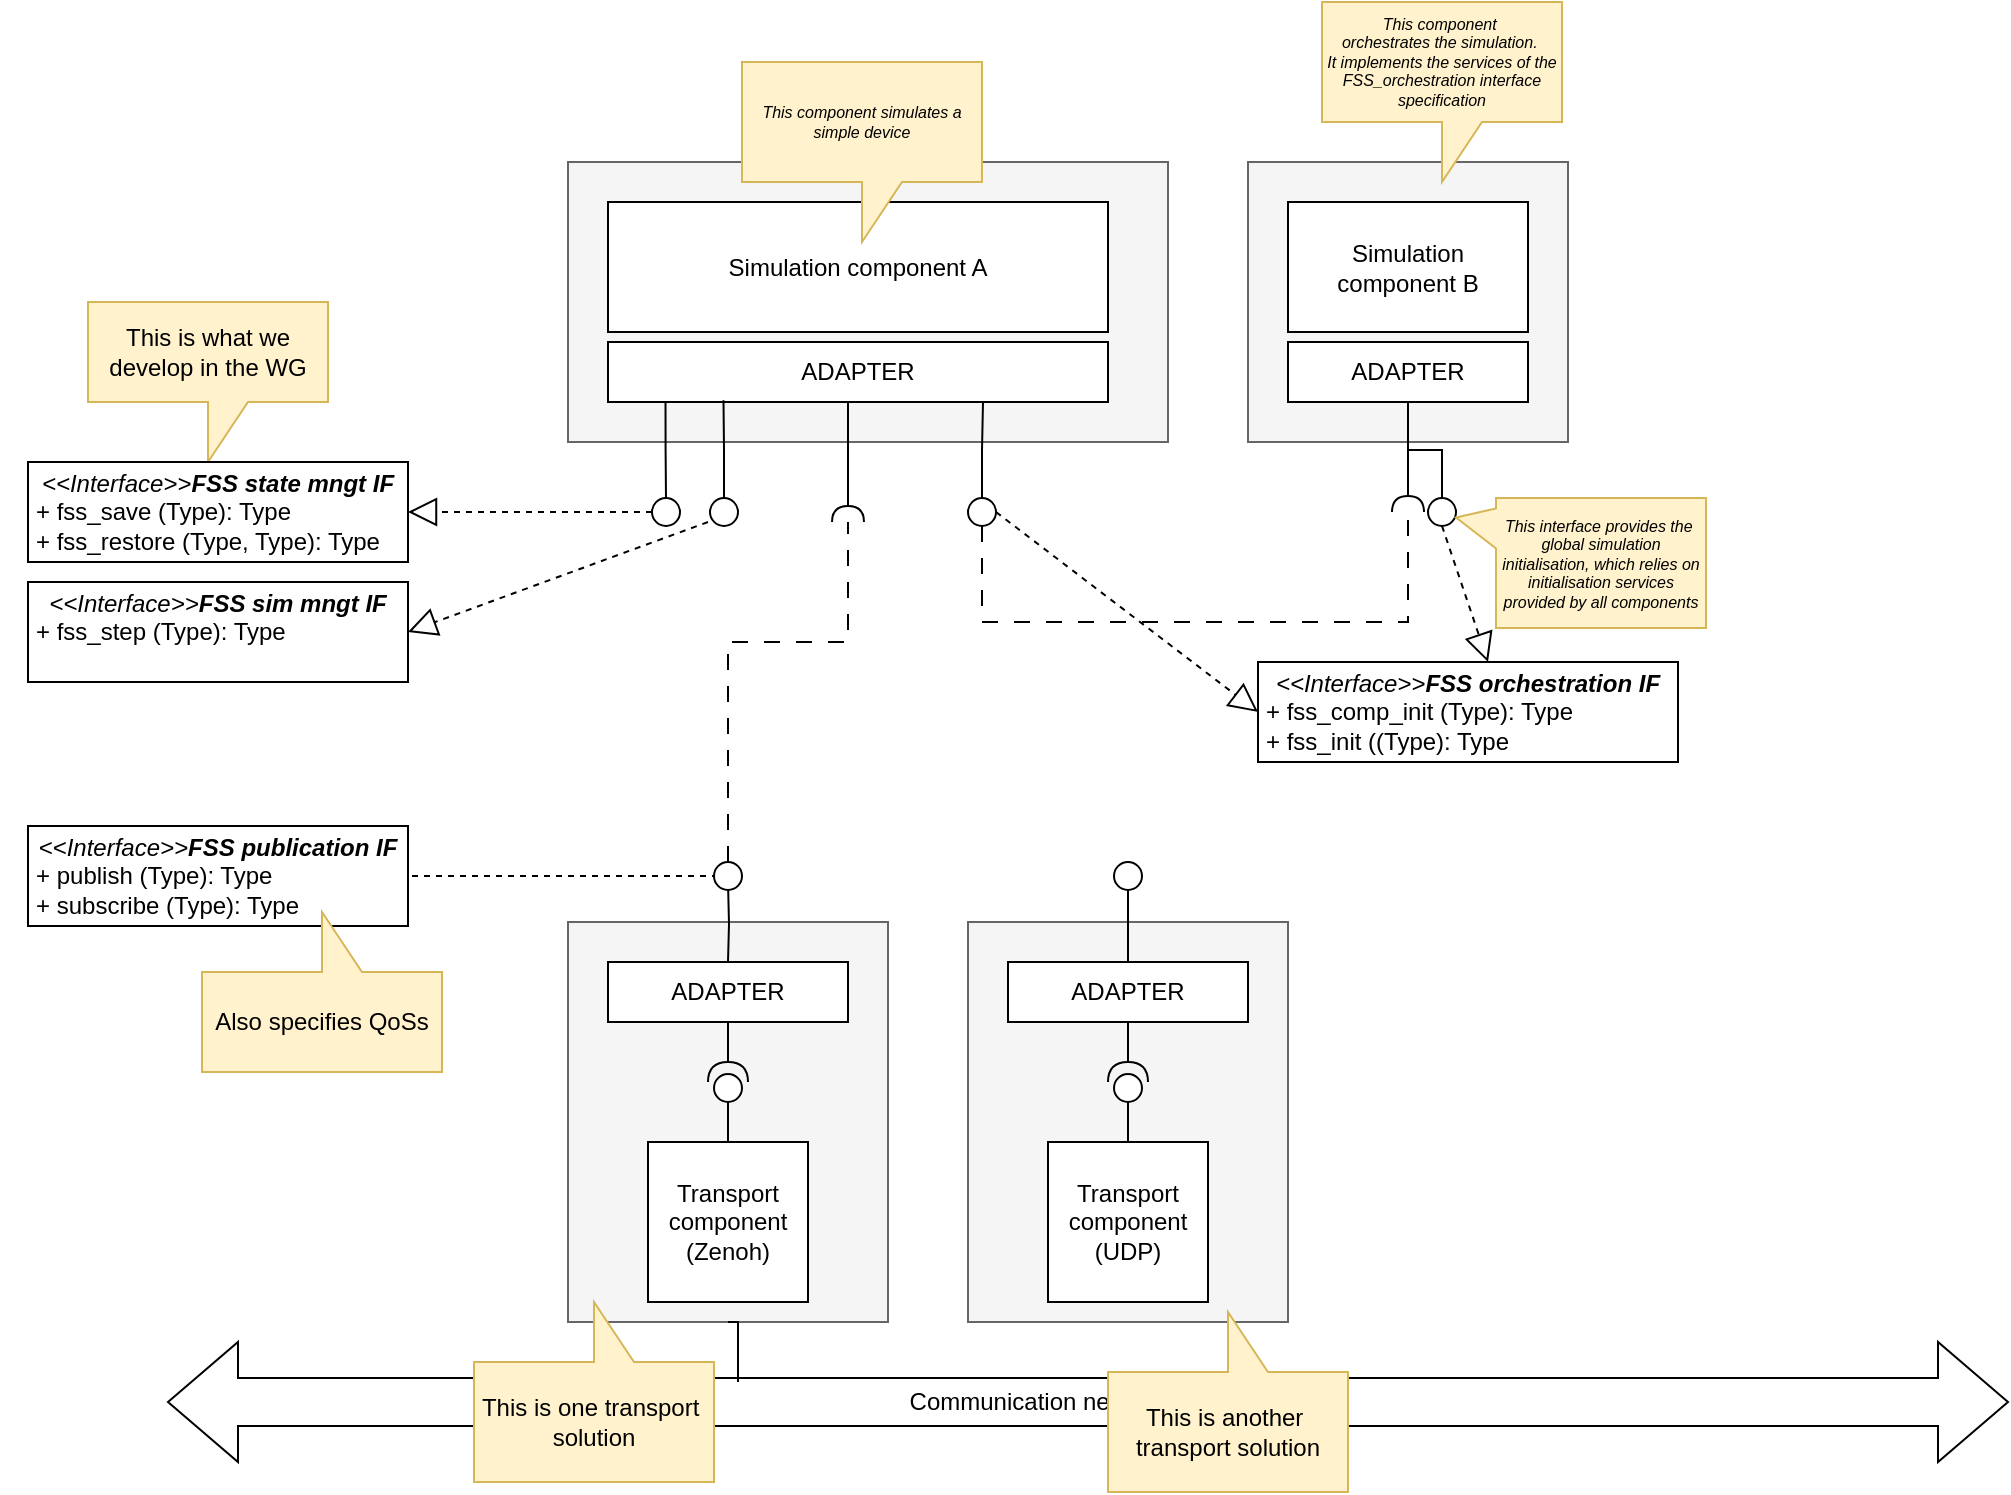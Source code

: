 <mxfile version="24.4.10" type="github">
  <diagram name="Page-1" id="a3lJTu-IXyHbUOSdx-mn">
    <mxGraphModel dx="1388" dy="5507" grid="1" gridSize="10" guides="1" tooltips="1" connect="1" arrows="1" fold="1" page="1" pageScale="1" pageWidth="3300" pageHeight="4681" math="0" shadow="0">
      <root>
        <mxCell id="0" />
        <mxCell id="1" parent="0" />
        <mxCell id="cw1v78BgHGjvIyoxlNof-67" value="" style="rounded=0;whiteSpace=wrap;html=1;fillColor=#f5f5f5;fontColor=#333333;strokeColor=#666666;" vertex="1" parent="1">
          <mxGeometry x="700" y="-60" width="160" height="140" as="geometry" />
        </mxCell>
        <mxCell id="cw1v78BgHGjvIyoxlNof-42" value="" style="rounded=0;whiteSpace=wrap;html=1;fillColor=#f5f5f5;fontColor=#333333;strokeColor=#666666;" vertex="1" parent="1">
          <mxGeometry x="360" y="-60" width="300" height="140" as="geometry" />
        </mxCell>
        <mxCell id="cw1v78BgHGjvIyoxlNof-12" value="Communication network transport" style="html=1;shadow=0;dashed=0;align=center;verticalAlign=middle;shape=mxgraph.arrows2.twoWayArrow;dy=0.6;dx=35;" vertex="1" parent="1">
          <mxGeometry x="160" y="530" width="920" height="60" as="geometry" />
        </mxCell>
        <mxCell id="cw1v78BgHGjvIyoxlNof-16" value="" style="endArrow=block;dashed=1;endFill=0;endSize=12;html=1;rounded=0;entryX=0;entryY=0.5;entryDx=0;entryDy=0;exitX=1;exitY=0.5;exitDx=0;exitDy=0;" edge="1" parent="1" source="cw1v78BgHGjvIyoxlNof-91" target="cw1v78BgHGjvIyoxlNof-92">
          <mxGeometry width="160" relative="1" as="geometry">
            <mxPoint x="320" y="290" as="sourcePoint" />
            <mxPoint x="630" y="305" as="targetPoint" />
          </mxGeometry>
        </mxCell>
        <mxCell id="cw1v78BgHGjvIyoxlNof-17" value="" style="endArrow=block;dashed=1;endFill=0;endSize=12;html=1;rounded=0;entryX=1;entryY=0.5;entryDx=0;entryDy=0;exitX=0;exitY=0.5;exitDx=0;exitDy=0;" edge="1" parent="1" source="cw1v78BgHGjvIyoxlNof-78" target="cw1v78BgHGjvIyoxlNof-43">
          <mxGeometry width="160" relative="1" as="geometry">
            <mxPoint x="390" y="115" as="sourcePoint" />
            <mxPoint x="270" y="42.5" as="targetPoint" />
          </mxGeometry>
        </mxCell>
        <mxCell id="cw1v78BgHGjvIyoxlNof-79" style="edgeStyle=orthogonalEdgeStyle;rounded=0;orthogonalLoop=1;jettySize=auto;html=1;exitX=0.115;exitY=0.971;exitDx=0;exitDy=0;entryX=0.5;entryY=0;entryDx=0;entryDy=0;endArrow=none;endFill=0;exitPerimeter=0;" edge="1" parent="1" source="cw1v78BgHGjvIyoxlNof-29" target="cw1v78BgHGjvIyoxlNof-78">
          <mxGeometry relative="1" as="geometry" />
        </mxCell>
        <mxCell id="cw1v78BgHGjvIyoxlNof-29" value="ADAPTER" style="rounded=0;whiteSpace=wrap;html=1;" vertex="1" parent="1">
          <mxGeometry x="380" y="30" width="250" height="30" as="geometry" />
        </mxCell>
        <mxCell id="cw1v78BgHGjvIyoxlNof-37" value="" style="ellipse;whiteSpace=wrap;html=1;align=center;aspect=fixed;fillColor=none;strokeColor=none;resizable=0;perimeter=centerPerimeter;rotatable=0;allowArrows=0;points=[];outlineConnect=1;" vertex="1" parent="1">
          <mxGeometry x="590" y="30" width="10" height="10" as="geometry" />
        </mxCell>
        <mxCell id="cw1v78BgHGjvIyoxlNof-41" value="This is what we develop in the WG" style="shape=callout;whiteSpace=wrap;html=1;perimeter=calloutPerimeter;fillColor=#fff2cc;strokeColor=#d6b656;" vertex="1" parent="1">
          <mxGeometry x="120" y="10" width="120" height="80" as="geometry" />
        </mxCell>
        <mxCell id="cw1v78BgHGjvIyoxlNof-43" value="&lt;p style=&quot;margin:0px;margin-top:4px;text-align:center;&quot;&gt;&lt;i&gt;&amp;lt;&amp;lt;Interface&amp;gt;&amp;gt;&lt;b&gt;FSS state mngt IF&lt;/b&gt;&lt;/i&gt;&lt;br&gt;&lt;/p&gt;&lt;p style=&quot;margin:0px;margin-left:4px;&quot;&gt;&lt;/p&gt;&lt;p style=&quot;margin:0px;margin-left:4px;&quot;&gt;+ fss_save (Type): Type&lt;br&gt;+ fss_restore (Type, Type): Type&lt;/p&gt;" style="verticalAlign=top;align=left;overflow=fill;html=1;whiteSpace=wrap;" vertex="1" parent="1">
          <mxGeometry x="90" y="90" width="190" height="50" as="geometry" />
        </mxCell>
        <mxCell id="cw1v78BgHGjvIyoxlNof-45" value="" style="rounded=0;whiteSpace=wrap;html=1;fillColor=#f5f5f5;fontColor=#333333;strokeColor=#666666;" vertex="1" parent="1">
          <mxGeometry x="360" y="320" width="160" height="200" as="geometry" />
        </mxCell>
        <mxCell id="cw1v78BgHGjvIyoxlNof-46" value="&lt;div&gt;Transport&lt;/div&gt;&lt;div&gt;component&lt;/div&gt;&lt;div&gt;(Zenoh)&lt;/div&gt;" style="whiteSpace=wrap;html=1;aspect=fixed;" vertex="1" parent="1">
          <mxGeometry x="400" y="430" width="80" height="80" as="geometry" />
        </mxCell>
        <mxCell id="cw1v78BgHGjvIyoxlNof-62" style="edgeStyle=orthogonalEdgeStyle;rounded=0;orthogonalLoop=1;jettySize=auto;html=1;entryX=0.5;entryY=0;entryDx=0;entryDy=0;endArrow=none;endFill=0;" edge="1" parent="1" target="cw1v78BgHGjvIyoxlNof-50">
          <mxGeometry relative="1" as="geometry">
            <mxPoint x="440" y="300" as="sourcePoint" />
          </mxGeometry>
        </mxCell>
        <mxCell id="cw1v78BgHGjvIyoxlNof-50" value="ADAPTER" style="rounded=0;whiteSpace=wrap;html=1;" vertex="1" parent="1">
          <mxGeometry x="380" y="340" width="120" height="30" as="geometry" />
        </mxCell>
        <mxCell id="cw1v78BgHGjvIyoxlNof-53" value="" style="ellipse;whiteSpace=wrap;html=1;align=center;aspect=fixed;fillColor=none;strokeColor=none;resizable=0;perimeter=centerPerimeter;rotatable=0;allowArrows=0;points=[];outlineConnect=1;" vertex="1" parent="1">
          <mxGeometry x="590" y="470" width="10" height="10" as="geometry" />
        </mxCell>
        <mxCell id="cw1v78BgHGjvIyoxlNof-60" value="" style="group;rotation=270;" vertex="1" connectable="0" parent="1">
          <mxGeometry x="430" y="370" width="20" height="60" as="geometry" />
        </mxCell>
        <mxCell id="cw1v78BgHGjvIyoxlNof-57" value="" style="shape=providedRequiredInterface;html=1;verticalLabelPosition=bottom;sketch=0;rotation=-90;" vertex="1" parent="cw1v78BgHGjvIyoxlNof-60">
          <mxGeometry y="20" width="20" height="20" as="geometry" />
        </mxCell>
        <mxCell id="cw1v78BgHGjvIyoxlNof-58" style="edgeStyle=orthogonalEdgeStyle;rounded=0;orthogonalLoop=1;jettySize=auto;html=1;exitX=0.75;exitY=1;exitDx=0;exitDy=0;entryX=0;entryY=0.5;entryDx=0;entryDy=0;entryPerimeter=0;endArrow=none;endFill=0;" edge="1" parent="cw1v78BgHGjvIyoxlNof-60" target="cw1v78BgHGjvIyoxlNof-57">
          <mxGeometry relative="1" as="geometry">
            <mxPoint x="10" y="60" as="sourcePoint" />
          </mxGeometry>
        </mxCell>
        <mxCell id="cw1v78BgHGjvIyoxlNof-59" style="edgeStyle=orthogonalEdgeStyle;rounded=0;orthogonalLoop=1;jettySize=auto;html=1;exitX=0.75;exitY=0;exitDx=0;exitDy=0;entryX=1;entryY=0.5;entryDx=0;entryDy=0;entryPerimeter=0;endArrow=none;endFill=0;" edge="1" parent="cw1v78BgHGjvIyoxlNof-60" target="cw1v78BgHGjvIyoxlNof-57">
          <mxGeometry relative="1" as="geometry">
            <mxPoint x="10" as="sourcePoint" />
          </mxGeometry>
        </mxCell>
        <mxCell id="cw1v78BgHGjvIyoxlNof-63" value="&lt;p style=&quot;margin:0px;margin-top:4px;text-align:center;&quot;&gt;&lt;i&gt;&amp;lt;&amp;lt;Interface&amp;gt;&amp;gt;&lt;b&gt;FSS sim mngt IF&lt;/b&gt;&lt;/i&gt;&lt;br&gt;&lt;/p&gt;&lt;p style=&quot;margin:0px;margin-left:4px;&quot;&gt;&lt;/p&gt;&lt;p style=&quot;margin:0px;margin-left:4px;&quot;&gt;+ fss_step (Type): Type&lt;br&gt;&lt;/p&gt;" style="verticalAlign=top;align=left;overflow=fill;html=1;whiteSpace=wrap;" vertex="1" parent="1">
          <mxGeometry x="90" y="150" width="190" height="50" as="geometry" />
        </mxCell>
        <mxCell id="cw1v78BgHGjvIyoxlNof-64" value="" style="endArrow=block;dashed=1;endFill=0;endSize=12;html=1;rounded=0;entryX=1;entryY=0.5;entryDx=0;entryDy=0;" edge="1" parent="1" target="cw1v78BgHGjvIyoxlNof-63">
          <mxGeometry width="160" relative="1" as="geometry">
            <mxPoint x="430" y="120" as="sourcePoint" />
            <mxPoint x="290" y="125" as="targetPoint" />
          </mxGeometry>
        </mxCell>
        <mxCell id="cw1v78BgHGjvIyoxlNof-66" value="This component&amp;nbsp;&lt;div style=&quot;font-size: 8px;&quot;&gt;orchestrates the simulation.&amp;nbsp;&lt;/div&gt;&lt;div style=&quot;font-size: 8px;&quot;&gt;It implements the services of the FSS_orchestration interface specification&lt;/div&gt;" style="shape=callout;whiteSpace=wrap;html=1;perimeter=calloutPerimeter;fillColor=#fff2cc;strokeColor=#d6b656;fontSize=8;fontStyle=2" vertex="1" parent="1">
          <mxGeometry x="737" y="-140" width="120" height="90" as="geometry" />
        </mxCell>
        <mxCell id="cw1v78BgHGjvIyoxlNof-69" value="ADAPTER" style="rounded=0;whiteSpace=wrap;html=1;" vertex="1" parent="1">
          <mxGeometry x="720" y="30" width="120" height="30" as="geometry" />
        </mxCell>
        <mxCell id="cw1v78BgHGjvIyoxlNof-70" value="" style="rounded=0;orthogonalLoop=1;jettySize=auto;html=1;endArrow=halfCircle;endFill=0;endSize=6;strokeWidth=1;sketch=0;fontSize=12;curved=1;exitX=0.5;exitY=1;exitDx=0;exitDy=0;" edge="1" parent="1" source="cw1v78BgHGjvIyoxlNof-69">
          <mxGeometry relative="1" as="geometry">
            <mxPoint x="955" y="30.476" as="sourcePoint" />
            <mxPoint x="780" y="115" as="targetPoint" />
          </mxGeometry>
        </mxCell>
        <mxCell id="cw1v78BgHGjvIyoxlNof-76" value="&lt;p style=&quot;margin:0px;margin-top:4px;text-align:center;&quot;&gt;&lt;i&gt;&amp;lt;&amp;lt;Interface&amp;gt;&amp;gt;&lt;b&gt;FSS orchestration IF&lt;/b&gt;&lt;/i&gt;&lt;br&gt;&lt;/p&gt;&lt;p style=&quot;margin:0px;margin-left:4px;&quot;&gt;&lt;/p&gt;&lt;p style=&quot;margin:0px;margin-left:4px;&quot;&gt;+ fss_comp_init (Type): Type&lt;br&gt;+ fss_init (&lt;span style=&quot;background-color: initial;&quot;&gt;(Type): Type&lt;/span&gt;&lt;/p&gt;" style="verticalAlign=top;align=left;overflow=fill;html=1;whiteSpace=wrap;" vertex="1" parent="1">
          <mxGeometry x="705" y="190" width="210" height="50" as="geometry" />
        </mxCell>
        <mxCell id="cw1v78BgHGjvIyoxlNof-78" value="" style="ellipse;whiteSpace=wrap;html=1;aspect=fixed;" vertex="1" parent="1">
          <mxGeometry x="402" y="108" width="14" height="14" as="geometry" />
        </mxCell>
        <mxCell id="cw1v78BgHGjvIyoxlNof-82" style="edgeStyle=orthogonalEdgeStyle;rounded=0;orthogonalLoop=1;jettySize=auto;html=1;dashed=1;dashPattern=8 8;endArrow=none;endFill=0;exitX=0.5;exitY=1;exitDx=0;exitDy=0;" edge="1" parent="1" source="cw1v78BgHGjvIyoxlNof-83">
          <mxGeometry relative="1" as="geometry">
            <mxPoint x="780.0" y="115.0" as="targetPoint" />
            <Array as="points">
              <mxPoint x="567" y="170" />
              <mxPoint x="780" y="170" />
            </Array>
          </mxGeometry>
        </mxCell>
        <mxCell id="cw1v78BgHGjvIyoxlNof-80" value="" style="ellipse;whiteSpace=wrap;html=1;aspect=fixed;" vertex="1" parent="1">
          <mxGeometry x="431" y="108" width="14" height="14" as="geometry" />
        </mxCell>
        <mxCell id="cw1v78BgHGjvIyoxlNof-81" style="edgeStyle=orthogonalEdgeStyle;rounded=0;orthogonalLoop=1;jettySize=auto;html=1;entryX=0.231;entryY=0.971;entryDx=0;entryDy=0;endArrow=none;endFill=0;entryPerimeter=0;" edge="1" parent="1" source="cw1v78BgHGjvIyoxlNof-80" target="cw1v78BgHGjvIyoxlNof-29">
          <mxGeometry relative="1" as="geometry" />
        </mxCell>
        <mxCell id="cw1v78BgHGjvIyoxlNof-83" value="" style="ellipse;whiteSpace=wrap;html=1;aspect=fixed;" vertex="1" parent="1">
          <mxGeometry x="560" y="108" width="14" height="14" as="geometry" />
        </mxCell>
        <mxCell id="cw1v78BgHGjvIyoxlNof-84" style="edgeStyle=orthogonalEdgeStyle;rounded=0;orthogonalLoop=1;jettySize=auto;html=1;entryX=0.75;entryY=1;entryDx=0;entryDy=0;endArrow=none;endFill=0;" edge="1" parent="1" source="cw1v78BgHGjvIyoxlNof-83" target="cw1v78BgHGjvIyoxlNof-29">
          <mxGeometry relative="1" as="geometry">
            <mxPoint x="470" y="60" as="targetPoint" />
          </mxGeometry>
        </mxCell>
        <mxCell id="cw1v78BgHGjvIyoxlNof-85" value="" style="endArrow=block;dashed=1;endFill=0;endSize=12;html=1;rounded=0;entryX=0;entryY=0.5;entryDx=0;entryDy=0;exitX=1;exitY=0.5;exitDx=0;exitDy=0;" edge="1" parent="1" source="cw1v78BgHGjvIyoxlNof-83" target="cw1v78BgHGjvIyoxlNof-76">
          <mxGeometry width="160" relative="1" as="geometry">
            <mxPoint x="537" y="130" as="sourcePoint" />
            <mxPoint x="387" y="185" as="targetPoint" />
          </mxGeometry>
        </mxCell>
        <mxCell id="cw1v78BgHGjvIyoxlNof-91" value="" style="ellipse;whiteSpace=wrap;html=1;aspect=fixed;" vertex="1" parent="1">
          <mxGeometry x="433" y="290" width="14" height="14" as="geometry" />
        </mxCell>
        <mxCell id="cw1v78BgHGjvIyoxlNof-92" value="&lt;p style=&quot;margin:0px;margin-top:4px;text-align:center;&quot;&gt;&lt;i&gt;&amp;lt;&amp;lt;Interface&amp;gt;&amp;gt;&lt;b&gt;FSS publication IF&lt;/b&gt;&lt;/i&gt;&lt;br&gt;&lt;/p&gt;&lt;p style=&quot;margin:0px;margin-left:4px;&quot;&gt;&lt;/p&gt;&lt;p style=&quot;margin:0px;margin-left:4px;&quot;&gt;+ publish (Type): Type&lt;br&gt;&lt;/p&gt;&lt;p style=&quot;margin:0px;margin-left:4px;&quot;&gt;+ subscribe&amp;nbsp;&lt;span style=&quot;background-color: initial;&quot;&gt;(Type): Type&lt;/span&gt;&lt;/p&gt;" style="verticalAlign=top;align=left;overflow=fill;html=1;whiteSpace=wrap;" vertex="1" parent="1">
          <mxGeometry x="90" y="272" width="190" height="50" as="geometry" />
        </mxCell>
        <mxCell id="cw1v78BgHGjvIyoxlNof-94" value="Simulation component A" style="rounded=0;whiteSpace=wrap;html=1;" vertex="1" parent="1">
          <mxGeometry x="380" y="-40" width="250" height="65" as="geometry" />
        </mxCell>
        <mxCell id="cw1v78BgHGjvIyoxlNof-96" value="Simulation component B" style="rounded=0;whiteSpace=wrap;html=1;" vertex="1" parent="1">
          <mxGeometry x="720" y="-40" width="120" height="65" as="geometry" />
        </mxCell>
        <mxCell id="cw1v78BgHGjvIyoxlNof-97" value="" style="rounded=0;orthogonalLoop=1;jettySize=auto;html=1;endArrow=halfCircle;endFill=0;endSize=6;strokeWidth=1;sketch=0;fontSize=12;curved=1;" edge="1" parent="1">
          <mxGeometry relative="1" as="geometry">
            <mxPoint x="500" y="60" as="sourcePoint" />
            <mxPoint x="500" y="120" as="targetPoint" />
          </mxGeometry>
        </mxCell>
        <mxCell id="cw1v78BgHGjvIyoxlNof-98" style="edgeStyle=orthogonalEdgeStyle;rounded=0;orthogonalLoop=1;jettySize=auto;html=1;dashed=1;dashPattern=8 8;endArrow=none;endFill=0;exitX=0.5;exitY=0;exitDx=0;exitDy=0;" edge="1" parent="1" source="cw1v78BgHGjvIyoxlNof-91">
          <mxGeometry relative="1" as="geometry">
            <mxPoint x="500" y="120" as="targetPoint" />
            <mxPoint x="577" y="132" as="sourcePoint" />
            <Array as="points">
              <mxPoint x="440" y="180" />
              <mxPoint x="500" y="180" />
            </Array>
          </mxGeometry>
        </mxCell>
        <mxCell id="cw1v78BgHGjvIyoxlNof-99" value="Also specifies QoSs" style="shape=callout;whiteSpace=wrap;html=1;perimeter=calloutPerimeter;fillColor=#fff2cc;strokeColor=#d6b656;flipV=1;" vertex="1" parent="1">
          <mxGeometry x="177" y="315" width="120" height="80" as="geometry" />
        </mxCell>
        <mxCell id="cw1v78BgHGjvIyoxlNof-101" style="edgeStyle=orthogonalEdgeStyle;rounded=0;orthogonalLoop=1;jettySize=auto;html=1;exitX=0.5;exitY=1;exitDx=0;exitDy=0;endArrow=none;endFill=0;" edge="1" parent="1" source="cw1v78BgHGjvIyoxlNof-45">
          <mxGeometry relative="1" as="geometry">
            <mxPoint x="445" y="550" as="targetPoint" />
          </mxGeometry>
        </mxCell>
        <mxCell id="cw1v78BgHGjvIyoxlNof-103" value="" style="rounded=0;whiteSpace=wrap;html=1;fillColor=#f5f5f5;fontColor=#333333;strokeColor=#666666;" vertex="1" parent="1">
          <mxGeometry x="560" y="320" width="160" height="200" as="geometry" />
        </mxCell>
        <mxCell id="cw1v78BgHGjvIyoxlNof-104" value="&lt;div&gt;Transport&lt;/div&gt;&lt;div&gt;component&lt;/div&gt;&lt;div&gt;(UDP)&lt;/div&gt;" style="whiteSpace=wrap;html=1;aspect=fixed;" vertex="1" parent="1">
          <mxGeometry x="600" y="430" width="80" height="80" as="geometry" />
        </mxCell>
        <mxCell id="cw1v78BgHGjvIyoxlNof-115" style="edgeStyle=orthogonalEdgeStyle;rounded=0;orthogonalLoop=1;jettySize=auto;html=1;exitX=0.5;exitY=0;exitDx=0;exitDy=0;endArrow=none;endFill=0;" edge="1" parent="1" source="cw1v78BgHGjvIyoxlNof-105" target="cw1v78BgHGjvIyoxlNof-114">
          <mxGeometry relative="1" as="geometry" />
        </mxCell>
        <mxCell id="cw1v78BgHGjvIyoxlNof-105" value="ADAPTER" style="rounded=0;whiteSpace=wrap;html=1;" vertex="1" parent="1">
          <mxGeometry x="580" y="340" width="120" height="30" as="geometry" />
        </mxCell>
        <mxCell id="cw1v78BgHGjvIyoxlNof-106" value="" style="group;rotation=270;" vertex="1" connectable="0" parent="1">
          <mxGeometry x="630" y="370" width="20" height="60" as="geometry" />
        </mxCell>
        <mxCell id="cw1v78BgHGjvIyoxlNof-107" value="" style="shape=providedRequiredInterface;html=1;verticalLabelPosition=bottom;sketch=0;rotation=-90;" vertex="1" parent="cw1v78BgHGjvIyoxlNof-106">
          <mxGeometry y="20" width="20" height="20" as="geometry" />
        </mxCell>
        <mxCell id="cw1v78BgHGjvIyoxlNof-108" style="edgeStyle=orthogonalEdgeStyle;rounded=0;orthogonalLoop=1;jettySize=auto;html=1;exitX=0.75;exitY=1;exitDx=0;exitDy=0;entryX=0;entryY=0.5;entryDx=0;entryDy=0;entryPerimeter=0;endArrow=none;endFill=0;" edge="1" parent="cw1v78BgHGjvIyoxlNof-106" target="cw1v78BgHGjvIyoxlNof-107">
          <mxGeometry relative="1" as="geometry">
            <mxPoint x="10" y="60" as="sourcePoint" />
          </mxGeometry>
        </mxCell>
        <mxCell id="cw1v78BgHGjvIyoxlNof-109" style="edgeStyle=orthogonalEdgeStyle;rounded=0;orthogonalLoop=1;jettySize=auto;html=1;exitX=0.75;exitY=0;exitDx=0;exitDy=0;entryX=1;entryY=0.5;entryDx=0;entryDy=0;entryPerimeter=0;endArrow=none;endFill=0;" edge="1" parent="cw1v78BgHGjvIyoxlNof-106" target="cw1v78BgHGjvIyoxlNof-107">
          <mxGeometry relative="1" as="geometry">
            <mxPoint x="10" as="sourcePoint" />
          </mxGeometry>
        </mxCell>
        <mxCell id="cw1v78BgHGjvIyoxlNof-110" value="This is one transport&amp;nbsp;&lt;br&gt;solution" style="shape=callout;whiteSpace=wrap;html=1;perimeter=calloutPerimeter;fillColor=#fff2cc;strokeColor=#d6b656;flipV=1;" vertex="1" parent="1">
          <mxGeometry x="313" y="510" width="120" height="90" as="geometry" />
        </mxCell>
        <mxCell id="cw1v78BgHGjvIyoxlNof-111" value="This is another&amp;nbsp;&lt;br&gt;transport solution" style="shape=callout;whiteSpace=wrap;html=1;perimeter=calloutPerimeter;fillColor=#fff2cc;strokeColor=#d6b656;flipV=1;" vertex="1" parent="1">
          <mxGeometry x="630" y="515" width="120" height="90" as="geometry" />
        </mxCell>
        <mxCell id="cw1v78BgHGjvIyoxlNof-114" value="" style="ellipse;whiteSpace=wrap;html=1;aspect=fixed;" vertex="1" parent="1">
          <mxGeometry x="633" y="290" width="14" height="14" as="geometry" />
        </mxCell>
        <mxCell id="cw1v78BgHGjvIyoxlNof-117" style="edgeStyle=orthogonalEdgeStyle;rounded=0;orthogonalLoop=1;jettySize=auto;html=1;entryX=0.5;entryY=1;entryDx=0;entryDy=0;endArrow=none;endFill=0;" edge="1" parent="1" source="cw1v78BgHGjvIyoxlNof-116" target="cw1v78BgHGjvIyoxlNof-69">
          <mxGeometry relative="1" as="geometry" />
        </mxCell>
        <mxCell id="cw1v78BgHGjvIyoxlNof-116" value="" style="ellipse;whiteSpace=wrap;html=1;aspect=fixed;" vertex="1" parent="1">
          <mxGeometry x="790" y="108" width="14" height="14" as="geometry" />
        </mxCell>
        <mxCell id="cw1v78BgHGjvIyoxlNof-118" value="" style="endArrow=block;dashed=1;endFill=0;endSize=12;html=1;rounded=0;exitX=0.5;exitY=1;exitDx=0;exitDy=0;" edge="1" parent="1" source="cw1v78BgHGjvIyoxlNof-116">
          <mxGeometry width="160" relative="1" as="geometry">
            <mxPoint x="790" y="130" as="sourcePoint" />
            <mxPoint x="820" y="190" as="targetPoint" />
          </mxGeometry>
        </mxCell>
        <mxCell id="cw1v78BgHGjvIyoxlNof-119" value="This interface provides the&amp;nbsp; global simulation initialisation, which relies on initialisation services provided by all components" style="shape=callout;whiteSpace=wrap;html=1;perimeter=calloutPerimeter;fillColor=#fff2cc;strokeColor=#d6b656;fontSize=8;fontStyle=2;size=20;position=0.08;position2=0.15;direction=south;" vertex="1" parent="1">
          <mxGeometry x="804" y="108" width="125" height="65" as="geometry" />
        </mxCell>
        <mxCell id="cw1v78BgHGjvIyoxlNof-65" value="This component simulates a simple device" style="shape=callout;whiteSpace=wrap;html=1;perimeter=calloutPerimeter;fillColor=#fff2cc;strokeColor=#d6b656;fontSize=8;fontStyle=2" vertex="1" parent="1">
          <mxGeometry x="447" y="-110" width="120" height="90" as="geometry" />
        </mxCell>
      </root>
    </mxGraphModel>
  </diagram>
</mxfile>
